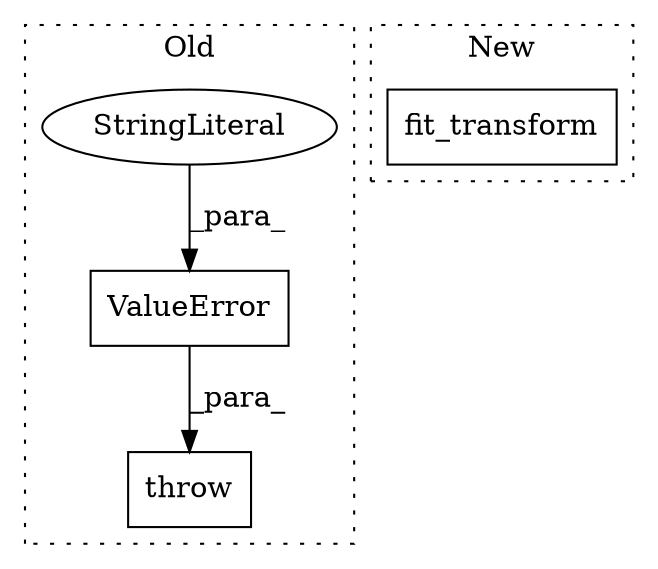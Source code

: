 digraph G {
subgraph cluster0 {
1 [label="ValueError" a="32" s="9140,9177" l="11,1" shape="box"];
3 [label="StringLiteral" a="45" s="9151" l="26" shape="ellipse"];
4 [label="throw" a="53" s="9134" l="6" shape="box"];
label = "Old";
style="dotted";
}
subgraph cluster1 {
2 [label="fit_transform" a="32" s="8749,8768" l="14,1" shape="box"];
label = "New";
style="dotted";
}
1 -> 4 [label="_para_"];
3 -> 1 [label="_para_"];
}